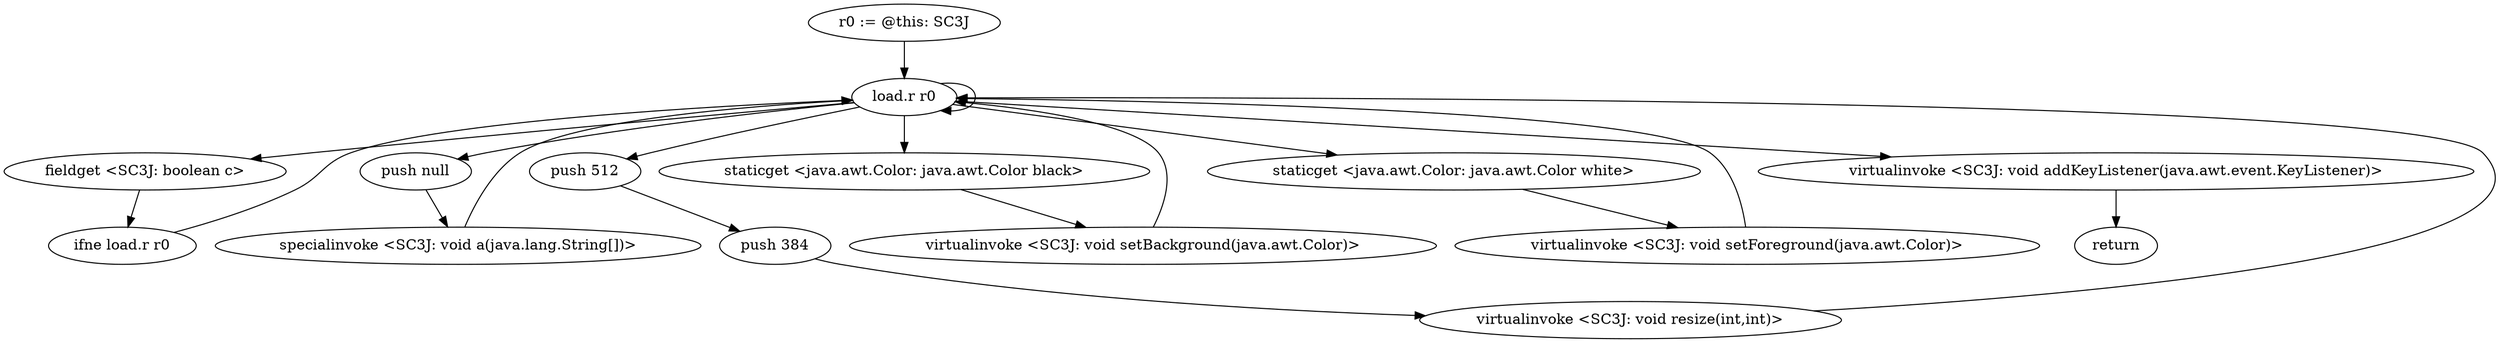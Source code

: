 digraph "" {
    "r0 := @this: SC3J"
    "load.r r0"
    "r0 := @this: SC3J"->"load.r r0";
    "fieldget <SC3J: boolean c>"
    "load.r r0"->"fieldget <SC3J: boolean c>";
    "ifne load.r r0"
    "fieldget <SC3J: boolean c>"->"ifne load.r r0";
    "ifne load.r r0"->"load.r r0";
    "push null"
    "load.r r0"->"push null";
    "specialinvoke <SC3J: void a(java.lang.String[])>"
    "push null"->"specialinvoke <SC3J: void a(java.lang.String[])>";
    "specialinvoke <SC3J: void a(java.lang.String[])>"->"load.r r0";
    "push 512"
    "load.r r0"->"push 512";
    "push 384"
    "push 512"->"push 384";
    "virtualinvoke <SC3J: void resize(int,int)>"
    "push 384"->"virtualinvoke <SC3J: void resize(int,int)>";
    "virtualinvoke <SC3J: void resize(int,int)>"->"load.r r0";
    "staticget <java.awt.Color: java.awt.Color black>"
    "load.r r0"->"staticget <java.awt.Color: java.awt.Color black>";
    "virtualinvoke <SC3J: void setBackground(java.awt.Color)>"
    "staticget <java.awt.Color: java.awt.Color black>"->"virtualinvoke <SC3J: void setBackground(java.awt.Color)>";
    "virtualinvoke <SC3J: void setBackground(java.awt.Color)>"->"load.r r0";
    "staticget <java.awt.Color: java.awt.Color white>"
    "load.r r0"->"staticget <java.awt.Color: java.awt.Color white>";
    "virtualinvoke <SC3J: void setForeground(java.awt.Color)>"
    "staticget <java.awt.Color: java.awt.Color white>"->"virtualinvoke <SC3J: void setForeground(java.awt.Color)>";
    "virtualinvoke <SC3J: void setForeground(java.awt.Color)>"->"load.r r0";
    "load.r r0"->"load.r r0";
    "virtualinvoke <SC3J: void addKeyListener(java.awt.event.KeyListener)>"
    "load.r r0"->"virtualinvoke <SC3J: void addKeyListener(java.awt.event.KeyListener)>";
    "return"
    "virtualinvoke <SC3J: void addKeyListener(java.awt.event.KeyListener)>"->"return";
}

